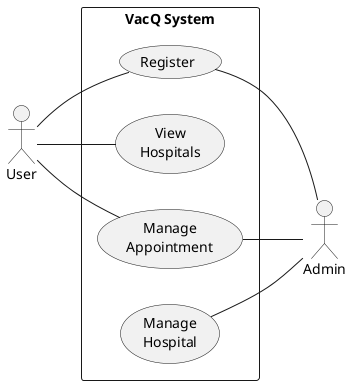 @startuml VacQ System Use Case Diagram
left to right direction
actor "User" as user
rectangle "VacQ System" as VacQSystem {
    usecase "Register" as register
    usecase "View\nHospitals" as viewHospital
    usecase "Manage\nAppointment" as manageAppointment
    usecase "Manage\nHospital" as manageHospital
}

user -- register
user -- viewHospital
user -- manageAppointment

actor "Admin" as admin
register -- admin
manageHospital -- admin
manageAppointment -- admin

@enduml
